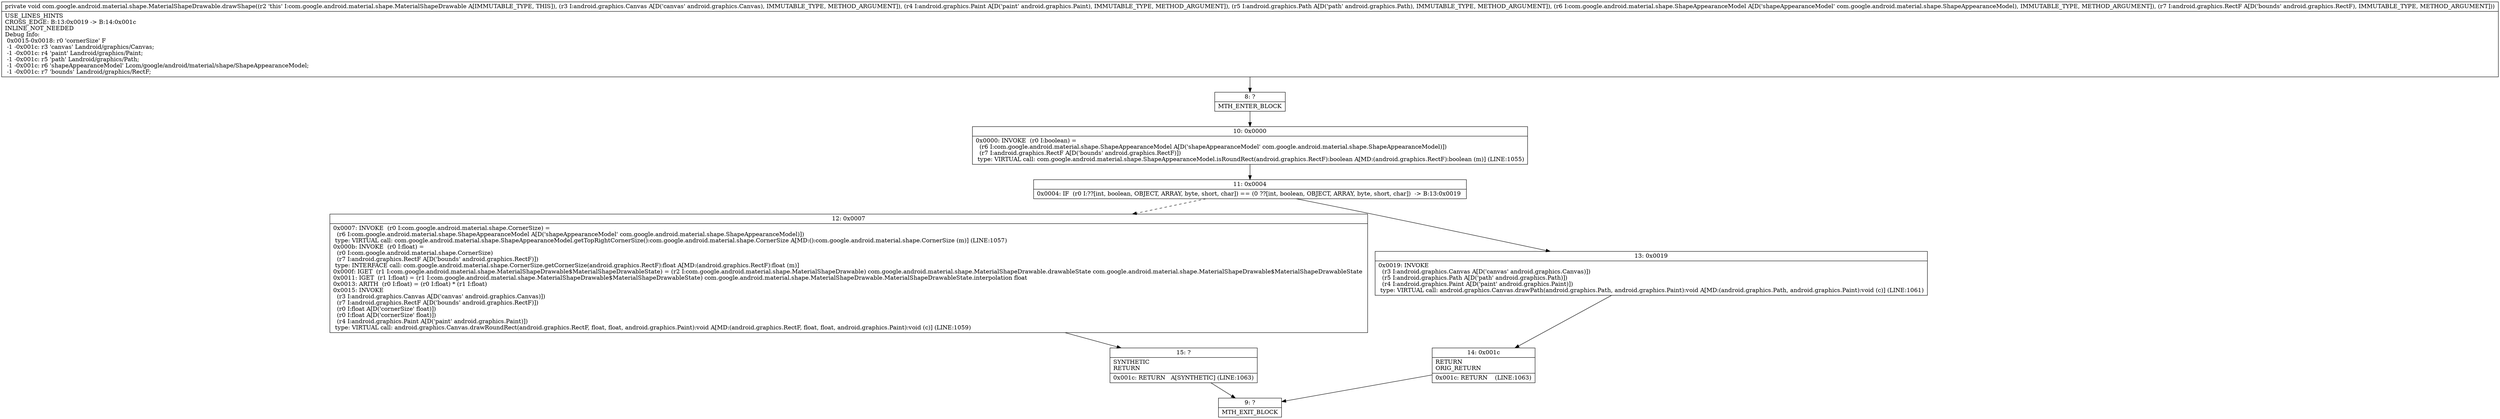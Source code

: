 digraph "CFG forcom.google.android.material.shape.MaterialShapeDrawable.drawShape(Landroid\/graphics\/Canvas;Landroid\/graphics\/Paint;Landroid\/graphics\/Path;Lcom\/google\/android\/material\/shape\/ShapeAppearanceModel;Landroid\/graphics\/RectF;)V" {
Node_8 [shape=record,label="{8\:\ ?|MTH_ENTER_BLOCK\l}"];
Node_10 [shape=record,label="{10\:\ 0x0000|0x0000: INVOKE  (r0 I:boolean) = \l  (r6 I:com.google.android.material.shape.ShapeAppearanceModel A[D('shapeAppearanceModel' com.google.android.material.shape.ShapeAppearanceModel)])\l  (r7 I:android.graphics.RectF A[D('bounds' android.graphics.RectF)])\l type: VIRTUAL call: com.google.android.material.shape.ShapeAppearanceModel.isRoundRect(android.graphics.RectF):boolean A[MD:(android.graphics.RectF):boolean (m)] (LINE:1055)\l}"];
Node_11 [shape=record,label="{11\:\ 0x0004|0x0004: IF  (r0 I:??[int, boolean, OBJECT, ARRAY, byte, short, char]) == (0 ??[int, boolean, OBJECT, ARRAY, byte, short, char])  \-\> B:13:0x0019 \l}"];
Node_12 [shape=record,label="{12\:\ 0x0007|0x0007: INVOKE  (r0 I:com.google.android.material.shape.CornerSize) = \l  (r6 I:com.google.android.material.shape.ShapeAppearanceModel A[D('shapeAppearanceModel' com.google.android.material.shape.ShapeAppearanceModel)])\l type: VIRTUAL call: com.google.android.material.shape.ShapeAppearanceModel.getTopRightCornerSize():com.google.android.material.shape.CornerSize A[MD:():com.google.android.material.shape.CornerSize (m)] (LINE:1057)\l0x000b: INVOKE  (r0 I:float) = \l  (r0 I:com.google.android.material.shape.CornerSize)\l  (r7 I:android.graphics.RectF A[D('bounds' android.graphics.RectF)])\l type: INTERFACE call: com.google.android.material.shape.CornerSize.getCornerSize(android.graphics.RectF):float A[MD:(android.graphics.RectF):float (m)]\l0x000f: IGET  (r1 I:com.google.android.material.shape.MaterialShapeDrawable$MaterialShapeDrawableState) = (r2 I:com.google.android.material.shape.MaterialShapeDrawable) com.google.android.material.shape.MaterialShapeDrawable.drawableState com.google.android.material.shape.MaterialShapeDrawable$MaterialShapeDrawableState \l0x0011: IGET  (r1 I:float) = (r1 I:com.google.android.material.shape.MaterialShapeDrawable$MaterialShapeDrawableState) com.google.android.material.shape.MaterialShapeDrawable.MaterialShapeDrawableState.interpolation float \l0x0013: ARITH  (r0 I:float) = (r0 I:float) * (r1 I:float) \l0x0015: INVOKE  \l  (r3 I:android.graphics.Canvas A[D('canvas' android.graphics.Canvas)])\l  (r7 I:android.graphics.RectF A[D('bounds' android.graphics.RectF)])\l  (r0 I:float A[D('cornerSize' float)])\l  (r0 I:float A[D('cornerSize' float)])\l  (r4 I:android.graphics.Paint A[D('paint' android.graphics.Paint)])\l type: VIRTUAL call: android.graphics.Canvas.drawRoundRect(android.graphics.RectF, float, float, android.graphics.Paint):void A[MD:(android.graphics.RectF, float, float, android.graphics.Paint):void (c)] (LINE:1059)\l}"];
Node_15 [shape=record,label="{15\:\ ?|SYNTHETIC\lRETURN\l|0x001c: RETURN   A[SYNTHETIC] (LINE:1063)\l}"];
Node_9 [shape=record,label="{9\:\ ?|MTH_EXIT_BLOCK\l}"];
Node_13 [shape=record,label="{13\:\ 0x0019|0x0019: INVOKE  \l  (r3 I:android.graphics.Canvas A[D('canvas' android.graphics.Canvas)])\l  (r5 I:android.graphics.Path A[D('path' android.graphics.Path)])\l  (r4 I:android.graphics.Paint A[D('paint' android.graphics.Paint)])\l type: VIRTUAL call: android.graphics.Canvas.drawPath(android.graphics.Path, android.graphics.Paint):void A[MD:(android.graphics.Path, android.graphics.Paint):void (c)] (LINE:1061)\l}"];
Node_14 [shape=record,label="{14\:\ 0x001c|RETURN\lORIG_RETURN\l|0x001c: RETURN    (LINE:1063)\l}"];
MethodNode[shape=record,label="{private void com.google.android.material.shape.MaterialShapeDrawable.drawShape((r2 'this' I:com.google.android.material.shape.MaterialShapeDrawable A[IMMUTABLE_TYPE, THIS]), (r3 I:android.graphics.Canvas A[D('canvas' android.graphics.Canvas), IMMUTABLE_TYPE, METHOD_ARGUMENT]), (r4 I:android.graphics.Paint A[D('paint' android.graphics.Paint), IMMUTABLE_TYPE, METHOD_ARGUMENT]), (r5 I:android.graphics.Path A[D('path' android.graphics.Path), IMMUTABLE_TYPE, METHOD_ARGUMENT]), (r6 I:com.google.android.material.shape.ShapeAppearanceModel A[D('shapeAppearanceModel' com.google.android.material.shape.ShapeAppearanceModel), IMMUTABLE_TYPE, METHOD_ARGUMENT]), (r7 I:android.graphics.RectF A[D('bounds' android.graphics.RectF), IMMUTABLE_TYPE, METHOD_ARGUMENT]))  | USE_LINES_HINTS\lCROSS_EDGE: B:13:0x0019 \-\> B:14:0x001c\lINLINE_NOT_NEEDED\lDebug Info:\l  0x0015\-0x0018: r0 'cornerSize' F\l  \-1 \-0x001c: r3 'canvas' Landroid\/graphics\/Canvas;\l  \-1 \-0x001c: r4 'paint' Landroid\/graphics\/Paint;\l  \-1 \-0x001c: r5 'path' Landroid\/graphics\/Path;\l  \-1 \-0x001c: r6 'shapeAppearanceModel' Lcom\/google\/android\/material\/shape\/ShapeAppearanceModel;\l  \-1 \-0x001c: r7 'bounds' Landroid\/graphics\/RectF;\l}"];
MethodNode -> Node_8;Node_8 -> Node_10;
Node_10 -> Node_11;
Node_11 -> Node_12[style=dashed];
Node_11 -> Node_13;
Node_12 -> Node_15;
Node_15 -> Node_9;
Node_13 -> Node_14;
Node_14 -> Node_9;
}

